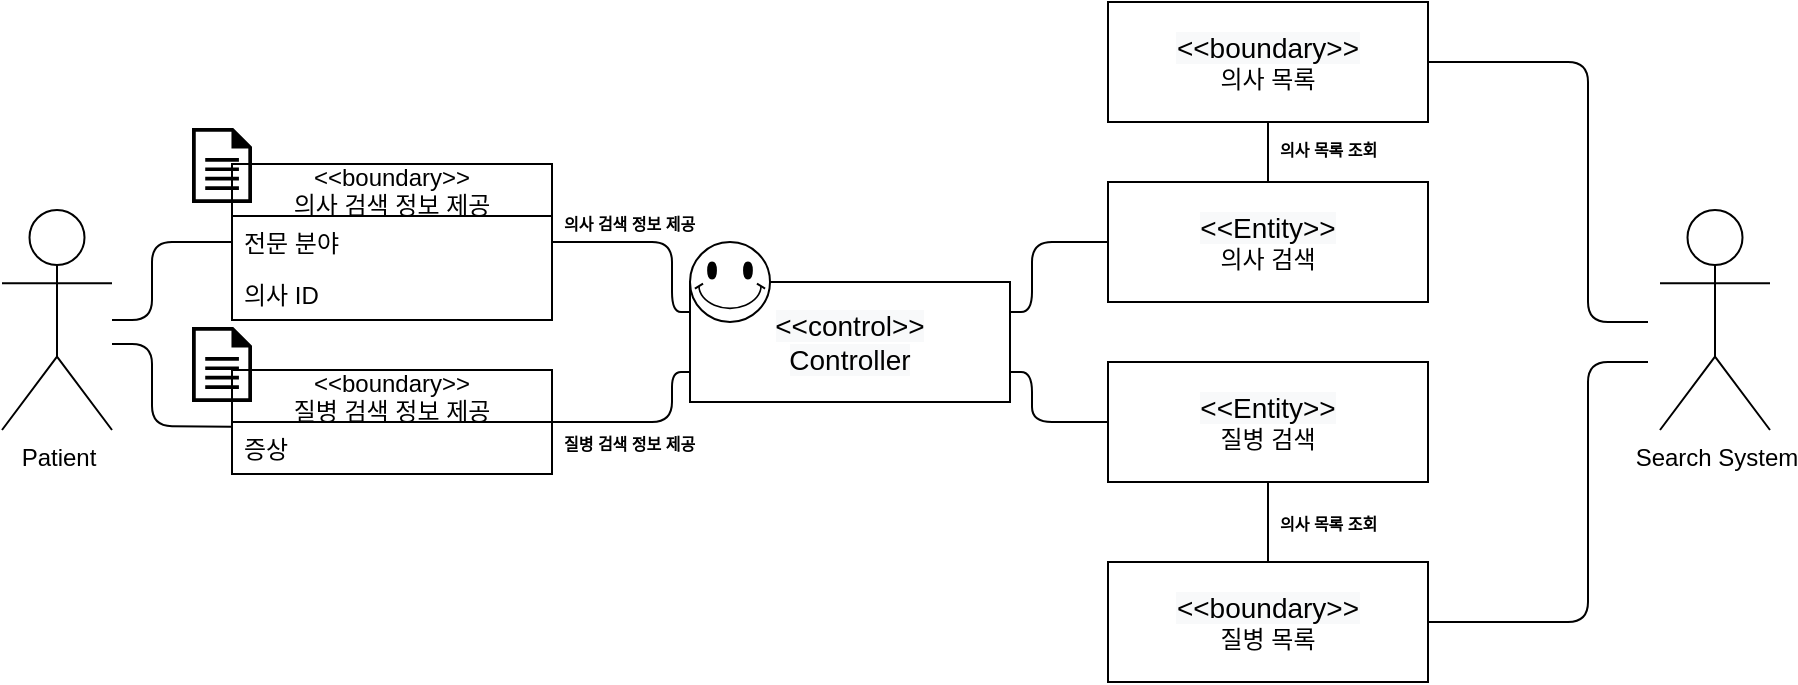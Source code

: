<mxfile version="14.6.6" type="github">
  <diagram id="Nm7-c_R2Jto_HjvgW0n3" name="Page-1">
    <mxGraphModel dx="1597" dy="1183" grid="1" gridSize="10" guides="1" tooltips="1" connect="1" arrows="1" fold="1" page="1" pageScale="1" pageWidth="827" pageHeight="1169" math="0" shadow="0">
      <root>
        <mxCell id="0" />
        <mxCell id="1" parent="0" />
        <mxCell id="Bs3N0DRWU6zoNiTPj7jI-5" value="Patient" style="shape=umlActor;verticalLabelPosition=bottom;verticalAlign=top;html=1;outlineConnect=0;" parent="1" vertex="1">
          <mxGeometry x="-365" y="204" width="55" height="110" as="geometry" />
        </mxCell>
        <mxCell id="Bs3N0DRWU6zoNiTPj7jI-8" value="Search System" style="shape=umlActor;verticalLabelPosition=bottom;verticalAlign=top;html=1;outlineConnect=0;" parent="1" vertex="1">
          <mxGeometry x="464" y="204" width="55" height="110" as="geometry" />
        </mxCell>
        <mxCell id="Bs3N0DRWU6zoNiTPj7jI-26" value="" style="endArrow=none;html=1;exitX=-0.001;exitY=0.092;exitDx=0;exitDy=0;exitPerimeter=0;" parent="1" edge="1" source="WwnKC5MvHjCBORFGP8Sc-11">
          <mxGeometry width="50" height="50" relative="1" as="geometry">
            <mxPoint x="-240" y="312" as="sourcePoint" />
            <mxPoint x="-310" y="271" as="targetPoint" />
            <Array as="points">
              <mxPoint x="-290" y="312" />
              <mxPoint x="-290" y="271" />
            </Array>
          </mxGeometry>
        </mxCell>
        <mxCell id="Bs3N0DRWU6zoNiTPj7jI-27" value="" style="endArrow=none;html=1;exitX=1;exitY=0.5;exitDx=0;exitDy=0;" parent="1" source="EXdC40T1VhCXhn1chX8P-9" edge="1">
          <mxGeometry width="50" height="50" relative="1" as="geometry">
            <mxPoint x="578" y="299" as="sourcePoint" />
            <mxPoint x="458" y="280" as="targetPoint" />
            <Array as="points">
              <mxPoint x="428" y="410" />
              <mxPoint x="428" y="280" />
            </Array>
          </mxGeometry>
        </mxCell>
        <mxCell id="Bs3N0DRWU6zoNiTPj7jI-28" value="" style="endArrow=none;html=1;exitX=1;exitY=0.5;exitDx=0;exitDy=0;" parent="1" edge="1" source="EXdC40T1VhCXhn1chX8P-4">
          <mxGeometry width="50" height="50" relative="1" as="geometry">
            <mxPoint x="558.0" y="208.56" as="sourcePoint" />
            <mxPoint x="458" y="260" as="targetPoint" />
            <Array as="points">
              <mxPoint x="428" y="130" />
              <mxPoint x="428" y="260" />
            </Array>
          </mxGeometry>
        </mxCell>
        <mxCell id="EXdC40T1VhCXhn1chX8P-3" value="&#xa;&#xa;&lt;span style=&quot;color: rgb(0, 0, 0); font-family: helvetica; font-size: 14px; font-style: normal; font-weight: 400; letter-spacing: normal; text-align: center; text-indent: 0px; text-transform: none; word-spacing: 0px; background-color: rgb(248, 249, 250); display: inline; float: none;&quot;&gt;&amp;lt;&amp;lt;control&amp;gt;&amp;gt;&lt;/span&gt;&lt;br style=&quot;padding: 0px; margin: 0px; color: rgb(0, 0, 0); font-family: helvetica; font-size: 14px; font-style: normal; font-weight: 400; letter-spacing: normal; text-align: center; text-indent: 0px; text-transform: none; word-spacing: 0px; background-color: rgb(248, 249, 250);&quot;&gt;&lt;span style=&quot;color: rgb(0, 0, 0); font-family: helvetica; font-size: 14px; font-style: normal; font-weight: 400; letter-spacing: normal; text-align: center; text-indent: 0px; text-transform: none; word-spacing: 0px; background-color: rgb(248, 249, 250); display: inline; float: none;&quot;&gt;Controller&lt;/span&gt;&#xa;&#xa;" style="rounded=0;whiteSpace=wrap;html=1;" parent="1" vertex="1">
          <mxGeometry x="-21" y="240" width="160" height="60" as="geometry" />
        </mxCell>
        <mxCell id="EXdC40T1VhCXhn1chX8P-4" value="&lt;span style=&quot;color: rgb(0 , 0 , 0) ; font-family: &amp;#34;helvetica&amp;#34; ; font-size: 14px ; font-style: normal ; font-weight: 400 ; letter-spacing: normal ; text-align: center ; text-indent: 0px ; text-transform: none ; word-spacing: 0px ; background-color: rgb(248 , 249 , 250) ; display: inline ; float: none&quot;&gt;&amp;lt;&amp;lt;boundary&amp;gt;&amp;gt;&lt;br&gt;&lt;/span&gt;의사 목록" style="rounded=0;whiteSpace=wrap;html=1;" parent="1" vertex="1">
          <mxGeometry x="188" y="100" width="160" height="60" as="geometry" />
        </mxCell>
        <mxCell id="EXdC40T1VhCXhn1chX8P-5" value="&lt;span style=&quot;color: rgb(0 , 0 , 0) ; font-family: &amp;#34;helvetica&amp;#34; ; font-size: 14px ; font-style: normal ; font-weight: 400 ; letter-spacing: normal ; text-align: center ; text-indent: 0px ; text-transform: none ; word-spacing: 0px ; background-color: rgb(248 , 249 , 250) ; display: inline ; float: none&quot;&gt;&amp;lt;&amp;lt;Entity&amp;gt;&amp;gt;&lt;br&gt;&lt;/span&gt;의사 검색" style="rounded=0;whiteSpace=wrap;html=1;" parent="1" vertex="1">
          <mxGeometry x="188" y="190" width="160" height="60" as="geometry" />
        </mxCell>
        <mxCell id="EXdC40T1VhCXhn1chX8P-6" value="&lt;span style=&quot;color: rgb(0 , 0 , 0) ; font-family: &amp;#34;helvetica&amp;#34; ; font-size: 14px ; font-style: normal ; font-weight: 400 ; letter-spacing: normal ; text-align: center ; text-indent: 0px ; text-transform: none ; word-spacing: 0px ; background-color: rgb(248 , 249 , 250) ; display: inline ; float: none&quot;&gt;&amp;lt;&amp;lt;Entity&amp;gt;&amp;gt;&lt;br&gt;&lt;/span&gt;질병 검색" style="rounded=0;whiteSpace=wrap;html=1;" parent="1" vertex="1">
          <mxGeometry x="188" y="280" width="160" height="60" as="geometry" />
        </mxCell>
        <mxCell id="EXdC40T1VhCXhn1chX8P-8" value="" style="endArrow=none;html=1;exitX=0;exitY=0.5;exitDx=0;exitDy=0;" parent="1" edge="1">
          <mxGeometry width="50" height="50" relative="1" as="geometry">
            <mxPoint x="-250" y="220.0" as="sourcePoint" />
            <mxPoint x="-310" y="259" as="targetPoint" />
            <Array as="points">
              <mxPoint x="-290" y="220" />
              <mxPoint x="-290" y="259" />
            </Array>
          </mxGeometry>
        </mxCell>
        <mxCell id="EXdC40T1VhCXhn1chX8P-9" value="&lt;span style=&quot;color: rgb(0 , 0 , 0) ; font-family: &amp;#34;helvetica&amp;#34; ; font-size: 14px ; font-style: normal ; font-weight: 400 ; letter-spacing: normal ; text-align: center ; text-indent: 0px ; text-transform: none ; word-spacing: 0px ; background-color: rgb(248 , 249 , 250) ; display: inline ; float: none&quot;&gt;&amp;lt;&amp;lt;boundary&amp;gt;&amp;gt;&lt;br&gt;&lt;/span&gt;질병 목록" style="rounded=0;whiteSpace=wrap;html=1;" parent="1" vertex="1">
          <mxGeometry x="188" y="380" width="160" height="60" as="geometry" />
        </mxCell>
        <mxCell id="EXdC40T1VhCXhn1chX8P-10" value="" style="endArrow=none;html=1;entryX=0.5;entryY=1;entryDx=0;entryDy=0;" parent="1" source="EXdC40T1VhCXhn1chX8P-5" target="EXdC40T1VhCXhn1chX8P-4" edge="1">
          <mxGeometry width="50" height="50" relative="1" as="geometry">
            <mxPoint x="368" y="230" as="sourcePoint" />
            <mxPoint x="418" y="180" as="targetPoint" />
          </mxGeometry>
        </mxCell>
        <mxCell id="EXdC40T1VhCXhn1chX8P-11" value="" style="endArrow=none;html=1;exitX=0.5;exitY=1;exitDx=0;exitDy=0;entryX=0.5;entryY=0;entryDx=0;entryDy=0;" parent="1" edge="1" target="EXdC40T1VhCXhn1chX8P-9" source="EXdC40T1VhCXhn1chX8P-6">
          <mxGeometry width="50" height="50" relative="1" as="geometry">
            <mxPoint x="348" y="299.71" as="sourcePoint" />
            <mxPoint x="398" y="299.71" as="targetPoint" />
          </mxGeometry>
        </mxCell>
        <mxCell id="EXdC40T1VhCXhn1chX8P-16" value="" style="endArrow=none;html=1;exitX=1;exitY=0.5;exitDx=0;exitDy=0;entryX=0;entryY=0.25;entryDx=0;entryDy=0;" parent="1" target="EXdC40T1VhCXhn1chX8P-3" edge="1">
          <mxGeometry width="50" height="50" relative="1" as="geometry">
            <mxPoint x="-90" y="220.0" as="sourcePoint" />
            <mxPoint x="30" y="170" as="targetPoint" />
            <Array as="points">
              <mxPoint x="-30" y="220" />
              <mxPoint x="-30" y="255" />
            </Array>
          </mxGeometry>
        </mxCell>
        <mxCell id="EXdC40T1VhCXhn1chX8P-17" value="" style="endArrow=none;html=1;exitX=1;exitY=0.5;exitDx=0;exitDy=0;entryX=0;entryY=0.75;entryDx=0;entryDy=0;" parent="1" target="EXdC40T1VhCXhn1chX8P-3" edge="1">
          <mxGeometry width="50" height="50" relative="1" as="geometry">
            <mxPoint x="-90" y="310" as="sourcePoint" />
            <mxPoint x="-10.0" y="255" as="targetPoint" />
            <Array as="points">
              <mxPoint x="-30" y="310" />
              <mxPoint x="-30" y="285" />
            </Array>
          </mxGeometry>
        </mxCell>
        <mxCell id="EXdC40T1VhCXhn1chX8P-18" value="" style="endArrow=none;html=1;exitX=1;exitY=0.25;exitDx=0;exitDy=0;entryX=0;entryY=0.5;entryDx=0;entryDy=0;" parent="1" target="EXdC40T1VhCXhn1chX8P-5" edge="1" source="EXdC40T1VhCXhn1chX8P-3">
          <mxGeometry width="50" height="50" relative="1" as="geometry">
            <mxPoint x="139" y="240.0" as="sourcePoint" />
            <mxPoint x="169" y="264.42" as="targetPoint" />
            <Array as="points">
              <mxPoint x="150" y="255" />
              <mxPoint x="150" y="220" />
            </Array>
          </mxGeometry>
        </mxCell>
        <mxCell id="EXdC40T1VhCXhn1chX8P-19" value="" style="endArrow=none;html=1;exitX=1;exitY=0.75;exitDx=0;exitDy=0;entryX=0;entryY=0.5;entryDx=0;entryDy=0;" parent="1" source="EXdC40T1VhCXhn1chX8P-3" target="EXdC40T1VhCXhn1chX8P-6" edge="1">
          <mxGeometry width="50" height="50" relative="1" as="geometry">
            <mxPoint x="149" y="250.0" as="sourcePoint" />
            <mxPoint x="170" y="220" as="targetPoint" />
            <Array as="points">
              <mxPoint x="150" y="285" />
              <mxPoint x="150" y="310" />
            </Array>
          </mxGeometry>
        </mxCell>
        <mxCell id="EXdC40T1VhCXhn1chX8P-20" value="" style="aspect=fixed;pointerEvents=1;shadow=0;dashed=0;html=1;strokeColor=none;labelPosition=center;verticalLabelPosition=bottom;verticalAlign=top;align=center;fillColor=#000000;shape=mxgraph.mscae.enterprise.document" parent="1" vertex="1">
          <mxGeometry x="-270" y="163" width="30" height="37.5" as="geometry" />
        </mxCell>
        <mxCell id="WwnKC5MvHjCBORFGP8Sc-2" value="" style="verticalLabelPosition=bottom;verticalAlign=top;html=1;shape=mxgraph.basic.smiley" vertex="1" parent="1">
          <mxGeometry x="-21" y="220" width="40" height="40" as="geometry" />
        </mxCell>
        <mxCell id="WwnKC5MvHjCBORFGP8Sc-3" value="&lt;&lt;boundary&gt;&gt;&#xa;의사 검색 정보 제공" style="swimlane;fontStyle=0;childLayout=stackLayout;horizontal=1;startSize=26;fillColor=none;horizontalStack=0;resizeParent=1;resizeParentMax=0;resizeLast=0;collapsible=1;marginBottom=0;" vertex="1" parent="1">
          <mxGeometry x="-250" y="181" width="160" height="78" as="geometry" />
        </mxCell>
        <mxCell id="WwnKC5MvHjCBORFGP8Sc-4" value="전문 분야" style="text;strokeColor=none;fillColor=none;align=left;verticalAlign=top;spacingLeft=4;spacingRight=4;overflow=hidden;rotatable=0;points=[[0,0.5],[1,0.5]];portConstraint=eastwest;" vertex="1" parent="WwnKC5MvHjCBORFGP8Sc-3">
          <mxGeometry y="26" width="160" height="26" as="geometry" />
        </mxCell>
        <mxCell id="WwnKC5MvHjCBORFGP8Sc-5" value="의사 ID" style="text;strokeColor=none;fillColor=none;align=left;verticalAlign=top;spacingLeft=4;spacingRight=4;overflow=hidden;rotatable=0;points=[[0,0.5],[1,0.5]];portConstraint=eastwest;" vertex="1" parent="WwnKC5MvHjCBORFGP8Sc-3">
          <mxGeometry y="52" width="160" height="26" as="geometry" />
        </mxCell>
        <mxCell id="WwnKC5MvHjCBORFGP8Sc-7" value="의사 검색 정보 제공" style="text;strokeColor=none;fillColor=none;align=left;verticalAlign=top;spacingLeft=4;spacingRight=4;overflow=hidden;rotatable=0;points=[[0,0.5],[1,0.5]];portConstraint=eastwest;fontSize=8;fontStyle=1" vertex="1" parent="1">
          <mxGeometry x="-90" y="200" width="80" height="20" as="geometry" />
        </mxCell>
        <mxCell id="WwnKC5MvHjCBORFGP8Sc-8" value="질병 검색 정보 제공" style="text;strokeColor=none;fillColor=none;align=left;verticalAlign=top;spacingLeft=4;spacingRight=4;overflow=hidden;rotatable=0;points=[[0,0.5],[1,0.5]];portConstraint=eastwest;fontSize=8;fontStyle=1" vertex="1" parent="1">
          <mxGeometry x="-90" y="310" width="80" height="20" as="geometry" />
        </mxCell>
        <mxCell id="WwnKC5MvHjCBORFGP8Sc-9" value="" style="aspect=fixed;pointerEvents=1;shadow=0;dashed=0;html=1;strokeColor=none;labelPosition=center;verticalLabelPosition=bottom;verticalAlign=top;align=center;fillColor=#000000;shape=mxgraph.mscae.enterprise.document" vertex="1" parent="1">
          <mxGeometry x="-270" y="262.5" width="30" height="37.5" as="geometry" />
        </mxCell>
        <mxCell id="WwnKC5MvHjCBORFGP8Sc-10" value="&lt;&lt;boundary&gt;&gt;&#xa;질병 검색 정보 제공" style="swimlane;fontStyle=0;childLayout=stackLayout;horizontal=1;startSize=26;fillColor=none;horizontalStack=0;resizeParent=1;resizeParentMax=0;resizeLast=0;collapsible=1;marginBottom=0;" vertex="1" parent="1">
          <mxGeometry x="-250" y="284" width="160" height="52" as="geometry" />
        </mxCell>
        <mxCell id="WwnKC5MvHjCBORFGP8Sc-11" value="증상" style="text;strokeColor=none;fillColor=none;align=left;verticalAlign=top;spacingLeft=4;spacingRight=4;overflow=hidden;rotatable=0;points=[[0,0.5],[1,0.5]];portConstraint=eastwest;" vertex="1" parent="WwnKC5MvHjCBORFGP8Sc-10">
          <mxGeometry y="26" width="160" height="26" as="geometry" />
        </mxCell>
        <mxCell id="WwnKC5MvHjCBORFGP8Sc-13" value="의사 목록 조회" style="text;strokeColor=none;fillColor=none;align=left;verticalAlign=top;spacingLeft=4;spacingRight=4;overflow=hidden;rotatable=0;points=[[0,0.5],[1,0.5]];portConstraint=eastwest;fontSize=8;fontStyle=1" vertex="1" parent="1">
          <mxGeometry x="268" y="163" width="80" height="20" as="geometry" />
        </mxCell>
        <mxCell id="WwnKC5MvHjCBORFGP8Sc-14" value="의사 목록 조회" style="text;strokeColor=none;fillColor=none;align=left;verticalAlign=top;spacingLeft=4;spacingRight=4;overflow=hidden;rotatable=0;points=[[0,0.5],[1,0.5]];portConstraint=eastwest;fontSize=8;fontStyle=1" vertex="1" parent="1">
          <mxGeometry x="268" y="350" width="80" height="20" as="geometry" />
        </mxCell>
      </root>
    </mxGraphModel>
  </diagram>
</mxfile>

